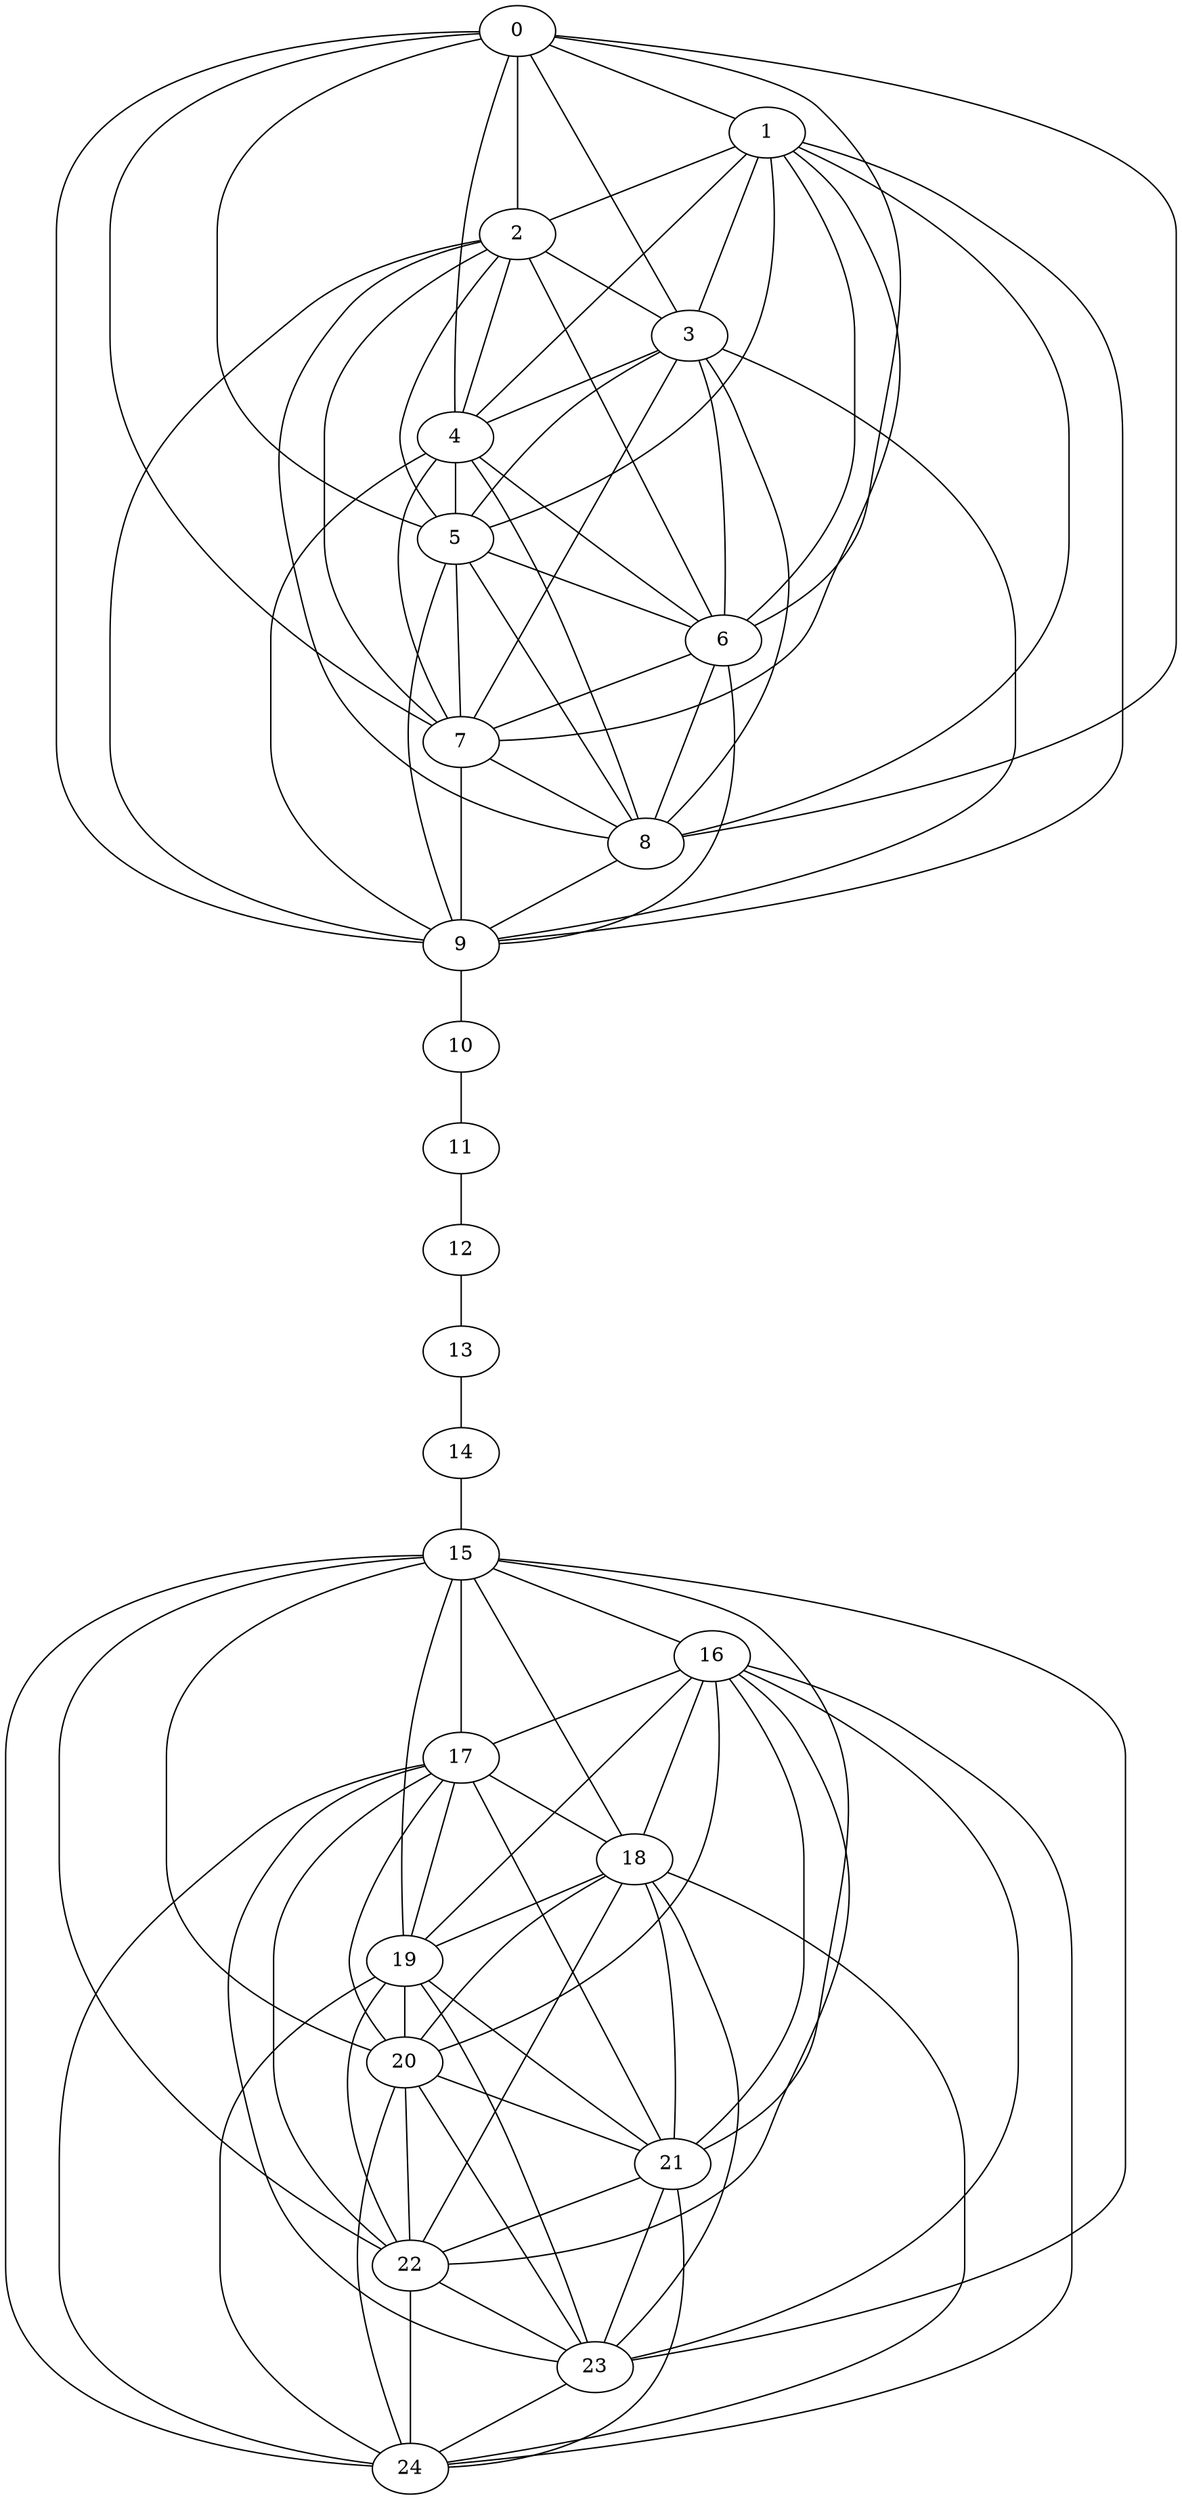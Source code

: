 graph g {0;1;2;3;4;5;6;7;8;9;10;11;12;13;14;15;16;17;18;19;20;21;22;23;24;0 -- 1;0 -- 2;0 -- 3;0 -- 4;0 -- 5;0 -- 6;0 -- 7;0 -- 8;0 -- 9;1 -- 2;1 -- 3;1 -- 4;1 -- 5;1 -- 6;1 -- 7;1 -- 8;1 -- 9;2 -- 3;2 -- 4;2 -- 5;2 -- 6;2 -- 7;2 -- 8;2 -- 9;3 -- 4;3 -- 5;3 -- 6;3 -- 7;3 -- 8;3 -- 9;4 -- 5;4 -- 6;4 -- 7;4 -- 8;4 -- 9;5 -- 6;5 -- 7;5 -- 8;5 -- 9;6 -- 7;6 -- 8;6 -- 9;7 -- 8;7 -- 9;8 -- 9;9 -- 10;10 -- 11;11 -- 12;12 -- 13;13 -- 14;14 -- 15;15 -- 16;15 -- 17;15 -- 18;15 -- 19;15 -- 20;15 -- 21;15 -- 22;15 -- 23;15 -- 24;16 -- 17;16 -- 18;16 -- 19;16 -- 20;16 -- 21;16 -- 22;16 -- 23;16 -- 24;17 -- 18;17 -- 19;17 -- 20;17 -- 21;17 -- 22;17 -- 23;17 -- 24;18 -- 19;18 -- 20;18 -- 21;18 -- 22;18 -- 23;18 -- 24;19 -- 20;19 -- 21;19 -- 22;19 -- 23;19 -- 24;20 -- 21;20 -- 22;20 -- 23;20 -- 24;21 -- 22;21 -- 23;21 -- 24;22 -- 23;22 -- 24;23 -- 24;}